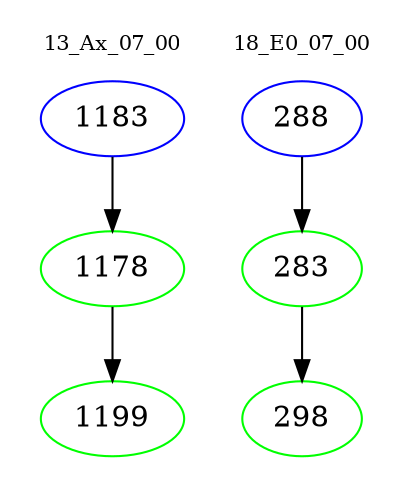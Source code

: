 digraph{
subgraph cluster_0 {
color = white
label = "13_Ax_07_00";
fontsize=10;
T0_1183 [label="1183", color="blue"]
T0_1183 -> T0_1178 [color="black"]
T0_1178 [label="1178", color="green"]
T0_1178 -> T0_1199 [color="black"]
T0_1199 [label="1199", color="green"]
}
subgraph cluster_1 {
color = white
label = "18_E0_07_00";
fontsize=10;
T1_288 [label="288", color="blue"]
T1_288 -> T1_283 [color="black"]
T1_283 [label="283", color="green"]
T1_283 -> T1_298 [color="black"]
T1_298 [label="298", color="green"]
}
}
